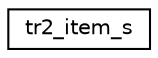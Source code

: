digraph "Graphical Class Hierarchy"
{
 // INTERACTIVE_SVG=YES
  edge [fontname="Helvetica",fontsize="10",labelfontname="Helvetica",labelfontsize="10"];
  node [fontname="Helvetica",fontsize="10",shape=record];
  rankdir="LR";
  Node1 [label="tr2_item_s",height=0.2,width=0.4,color="black", fillcolor="white", style="filled",URL="$_tomb_raider_8h.html#structtr2__item__s"];
}
